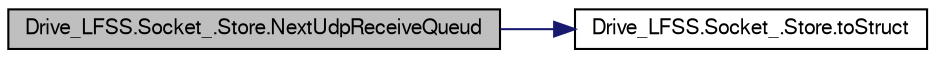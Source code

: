digraph G
{
  bgcolor="transparent";
  edge [fontname="FreeSans",fontsize=10,labelfontname="FreeSans",labelfontsize=10];
  node [fontname="FreeSans",fontsize=10,shape=record];
  rankdir=LR;
  Node1 [label="Drive_LFSS.Socket_.Store.NextUdpReceiveQueud",height=0.2,width=0.4,color="black", fillcolor="grey75", style="filled" fontcolor="black"];
  Node1 -> Node2 [color="midnightblue",fontsize=10,style="solid",fontname="FreeSans"];
  Node2 [label="Drive_LFSS.Socket_.Store.toStruct",height=0.2,width=0.4,color="black",URL="$class_drive___l_f_s_s_1_1_socket___1_1_store.html#87aa2201168ae12e1d9116370ecd8e32"];
}
